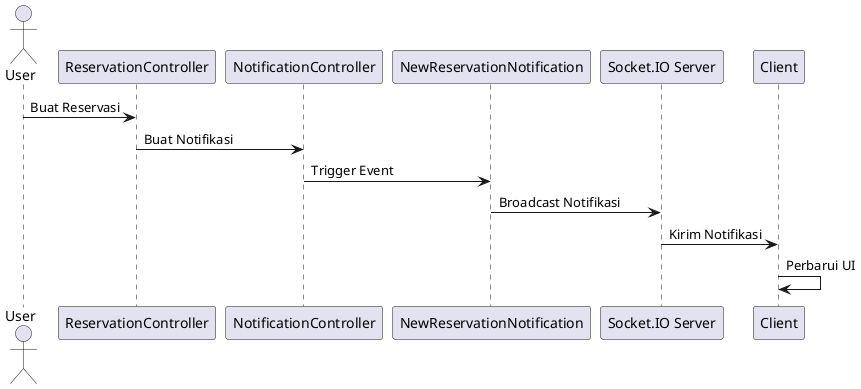 @startuml
actor User
participant "ReservationController" as RC
participant "NotificationController" as NC
participant "NewReservationNotification" as NRN
participant "Socket.IO Server" as SocketServer
participant "Client" as Client

User -> RC: Buat Reservasi
RC -> NC: Buat Notifikasi
NC -> NRN: Trigger Event
NRN -> SocketServer: Broadcast Notifikasi
SocketServer -> Client: Kirim Notifikasi
Client -> Client: Perbarui UI
@enduml